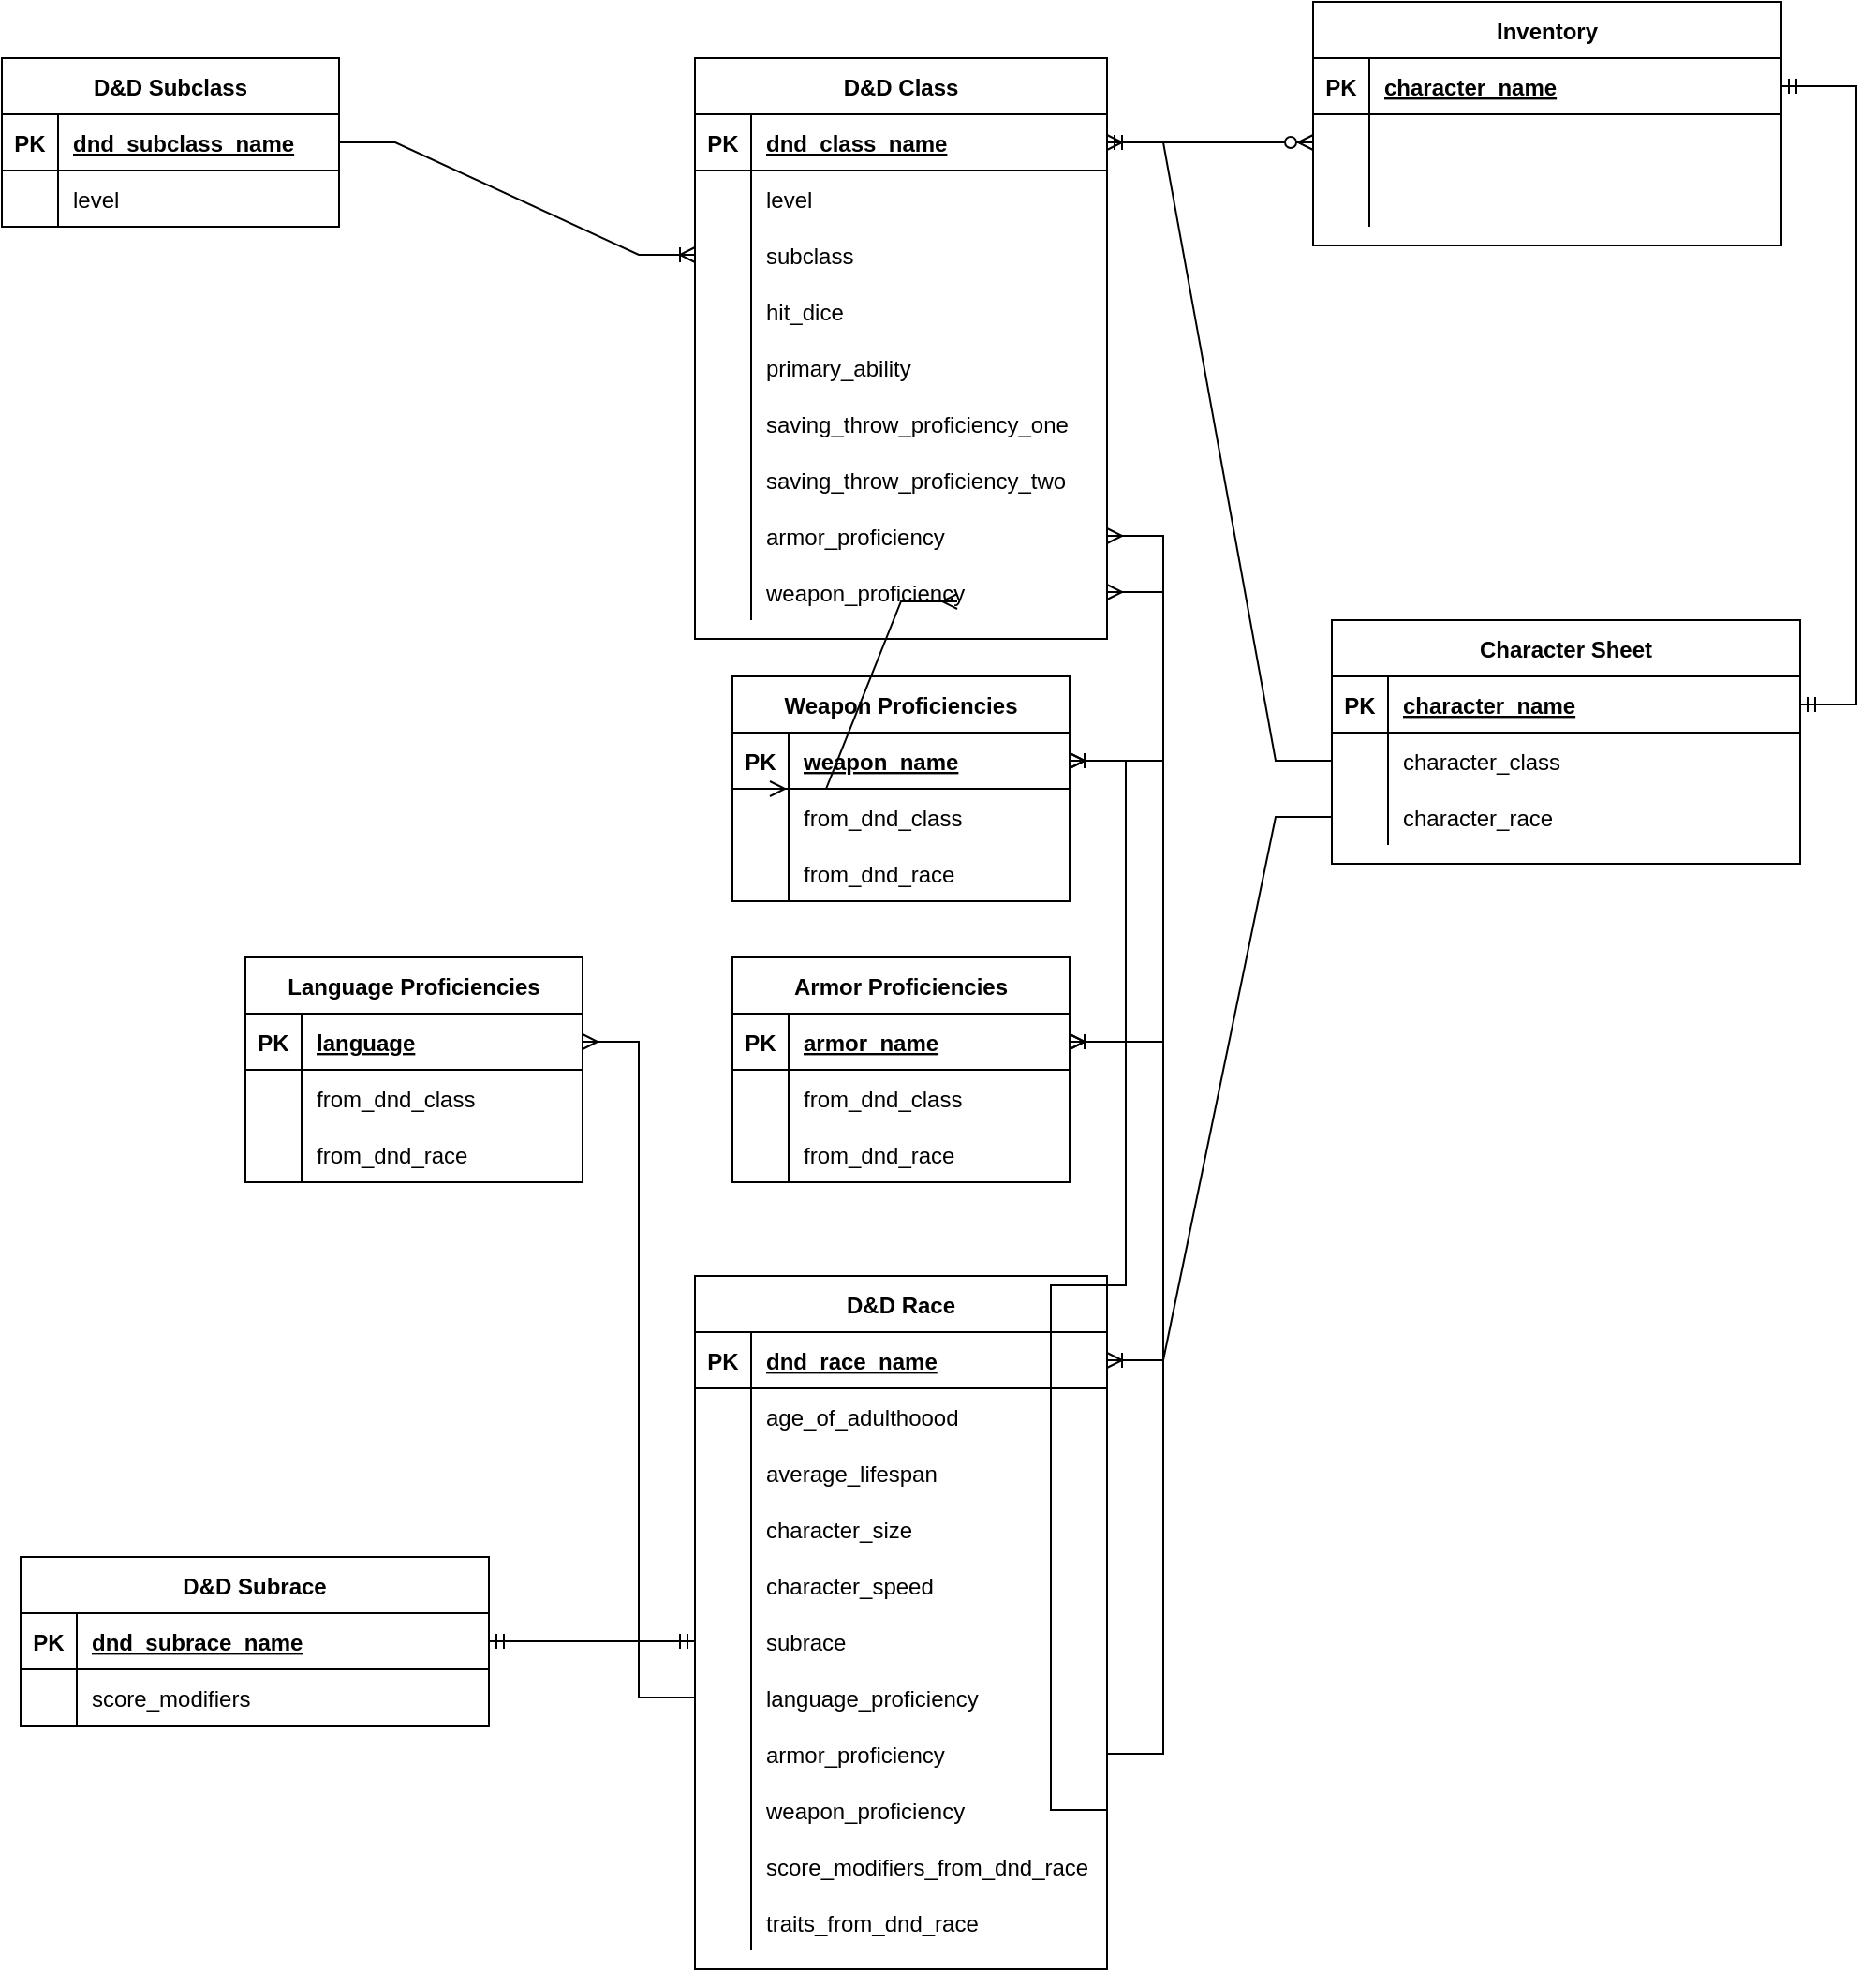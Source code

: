 <mxfile version="20.5.3" type="github">
  <diagram id="R2lEEEUBdFMjLlhIrx00" name="Page-1">
    <mxGraphModel dx="2635" dy="770" grid="1" gridSize="10" guides="1" tooltips="1" connect="1" arrows="1" fold="1" page="1" pageScale="1" pageWidth="1700" pageHeight="1100" math="0" shadow="0" extFonts="Permanent Marker^https://fonts.googleapis.com/css?family=Permanent+Marker">
      <root>
        <mxCell id="0" />
        <mxCell id="1" parent="0" />
        <mxCell id="C-vyLk0tnHw3VtMMgP7b-1" value="" style="edgeStyle=entityRelationEdgeStyle;endArrow=ERzeroToMany;startArrow=ERone;endFill=1;startFill=0;" parent="1" source="C-vyLk0tnHw3VtMMgP7b-24" target="C-vyLk0tnHw3VtMMgP7b-6" edge="1">
          <mxGeometry width="100" height="100" relative="1" as="geometry">
            <mxPoint x="340" y="720" as="sourcePoint" />
            <mxPoint x="440" y="620" as="targetPoint" />
          </mxGeometry>
        </mxCell>
        <mxCell id="C-vyLk0tnHw3VtMMgP7b-2" value="Inventory" style="shape=table;startSize=30;container=1;collapsible=1;childLayout=tableLayout;fixedRows=1;rowLines=0;fontStyle=1;align=center;resizeLast=1;" parent="1" vertex="1">
          <mxGeometry x="660" y="10" width="250" height="130" as="geometry" />
        </mxCell>
        <mxCell id="C-vyLk0tnHw3VtMMgP7b-3" value="" style="shape=partialRectangle;collapsible=0;dropTarget=0;pointerEvents=0;fillColor=none;points=[[0,0.5],[1,0.5]];portConstraint=eastwest;top=0;left=0;right=0;bottom=1;" parent="C-vyLk0tnHw3VtMMgP7b-2" vertex="1">
          <mxGeometry y="30" width="250" height="30" as="geometry" />
        </mxCell>
        <mxCell id="C-vyLk0tnHw3VtMMgP7b-4" value="PK" style="shape=partialRectangle;overflow=hidden;connectable=0;fillColor=none;top=0;left=0;bottom=0;right=0;fontStyle=1;" parent="C-vyLk0tnHw3VtMMgP7b-3" vertex="1">
          <mxGeometry width="30" height="30" as="geometry">
            <mxRectangle width="30" height="30" as="alternateBounds" />
          </mxGeometry>
        </mxCell>
        <mxCell id="C-vyLk0tnHw3VtMMgP7b-5" value="character_name" style="shape=partialRectangle;overflow=hidden;connectable=0;fillColor=none;top=0;left=0;bottom=0;right=0;align=left;spacingLeft=6;fontStyle=5;" parent="C-vyLk0tnHw3VtMMgP7b-3" vertex="1">
          <mxGeometry x="30" width="220" height="30" as="geometry">
            <mxRectangle width="220" height="30" as="alternateBounds" />
          </mxGeometry>
        </mxCell>
        <mxCell id="C-vyLk0tnHw3VtMMgP7b-6" value="" style="shape=partialRectangle;collapsible=0;dropTarget=0;pointerEvents=0;fillColor=none;points=[[0,0.5],[1,0.5]];portConstraint=eastwest;top=0;left=0;right=0;bottom=0;" parent="C-vyLk0tnHw3VtMMgP7b-2" vertex="1">
          <mxGeometry y="60" width="250" height="30" as="geometry" />
        </mxCell>
        <mxCell id="C-vyLk0tnHw3VtMMgP7b-7" value="" style="shape=partialRectangle;overflow=hidden;connectable=0;fillColor=none;top=0;left=0;bottom=0;right=0;" parent="C-vyLk0tnHw3VtMMgP7b-6" vertex="1">
          <mxGeometry width="30" height="30" as="geometry">
            <mxRectangle width="30" height="30" as="alternateBounds" />
          </mxGeometry>
        </mxCell>
        <mxCell id="C-vyLk0tnHw3VtMMgP7b-8" value="" style="shape=partialRectangle;overflow=hidden;connectable=0;fillColor=none;top=0;left=0;bottom=0;right=0;align=left;spacingLeft=6;" parent="C-vyLk0tnHw3VtMMgP7b-6" vertex="1">
          <mxGeometry x="30" width="220" height="30" as="geometry">
            <mxRectangle width="220" height="30" as="alternateBounds" />
          </mxGeometry>
        </mxCell>
        <mxCell id="C-vyLk0tnHw3VtMMgP7b-9" value="" style="shape=partialRectangle;collapsible=0;dropTarget=0;pointerEvents=0;fillColor=none;points=[[0,0.5],[1,0.5]];portConstraint=eastwest;top=0;left=0;right=0;bottom=0;" parent="C-vyLk0tnHw3VtMMgP7b-2" vertex="1">
          <mxGeometry y="90" width="250" height="30" as="geometry" />
        </mxCell>
        <mxCell id="C-vyLk0tnHw3VtMMgP7b-10" value="" style="shape=partialRectangle;overflow=hidden;connectable=0;fillColor=none;top=0;left=0;bottom=0;right=0;" parent="C-vyLk0tnHw3VtMMgP7b-9" vertex="1">
          <mxGeometry width="30" height="30" as="geometry">
            <mxRectangle width="30" height="30" as="alternateBounds" />
          </mxGeometry>
        </mxCell>
        <mxCell id="C-vyLk0tnHw3VtMMgP7b-11" value="" style="shape=partialRectangle;overflow=hidden;connectable=0;fillColor=none;top=0;left=0;bottom=0;right=0;align=left;spacingLeft=6;" parent="C-vyLk0tnHw3VtMMgP7b-9" vertex="1">
          <mxGeometry x="30" width="220" height="30" as="geometry">
            <mxRectangle width="220" height="30" as="alternateBounds" />
          </mxGeometry>
        </mxCell>
        <mxCell id="C-vyLk0tnHw3VtMMgP7b-13" value="Character Sheet" style="shape=table;startSize=30;container=1;collapsible=1;childLayout=tableLayout;fixedRows=1;rowLines=0;fontStyle=1;align=center;resizeLast=1;" parent="1" vertex="1">
          <mxGeometry x="670" y="340" width="250" height="130" as="geometry" />
        </mxCell>
        <mxCell id="C-vyLk0tnHw3VtMMgP7b-14" value="" style="shape=partialRectangle;collapsible=0;dropTarget=0;pointerEvents=0;fillColor=none;points=[[0,0.5],[1,0.5]];portConstraint=eastwest;top=0;left=0;right=0;bottom=1;" parent="C-vyLk0tnHw3VtMMgP7b-13" vertex="1">
          <mxGeometry y="30" width="250" height="30" as="geometry" />
        </mxCell>
        <mxCell id="C-vyLk0tnHw3VtMMgP7b-15" value="PK" style="shape=partialRectangle;overflow=hidden;connectable=0;fillColor=none;top=0;left=0;bottom=0;right=0;fontStyle=1;" parent="C-vyLk0tnHw3VtMMgP7b-14" vertex="1">
          <mxGeometry width="30" height="30" as="geometry">
            <mxRectangle width="30" height="30" as="alternateBounds" />
          </mxGeometry>
        </mxCell>
        <mxCell id="C-vyLk0tnHw3VtMMgP7b-16" value="character_name" style="shape=partialRectangle;overflow=hidden;connectable=0;fillColor=none;top=0;left=0;bottom=0;right=0;align=left;spacingLeft=6;fontStyle=5;" parent="C-vyLk0tnHw3VtMMgP7b-14" vertex="1">
          <mxGeometry x="30" width="220" height="30" as="geometry">
            <mxRectangle width="220" height="30" as="alternateBounds" />
          </mxGeometry>
        </mxCell>
        <mxCell id="C-vyLk0tnHw3VtMMgP7b-17" value="" style="shape=partialRectangle;collapsible=0;dropTarget=0;pointerEvents=0;fillColor=none;points=[[0,0.5],[1,0.5]];portConstraint=eastwest;top=0;left=0;right=0;bottom=0;" parent="C-vyLk0tnHw3VtMMgP7b-13" vertex="1">
          <mxGeometry y="60" width="250" height="30" as="geometry" />
        </mxCell>
        <mxCell id="C-vyLk0tnHw3VtMMgP7b-18" value="" style="shape=partialRectangle;overflow=hidden;connectable=0;fillColor=none;top=0;left=0;bottom=0;right=0;" parent="C-vyLk0tnHw3VtMMgP7b-17" vertex="1">
          <mxGeometry width="30" height="30" as="geometry">
            <mxRectangle width="30" height="30" as="alternateBounds" />
          </mxGeometry>
        </mxCell>
        <mxCell id="C-vyLk0tnHw3VtMMgP7b-19" value="character_class" style="shape=partialRectangle;overflow=hidden;connectable=0;fillColor=none;top=0;left=0;bottom=0;right=0;align=left;spacingLeft=6;" parent="C-vyLk0tnHw3VtMMgP7b-17" vertex="1">
          <mxGeometry x="30" width="220" height="30" as="geometry">
            <mxRectangle width="220" height="30" as="alternateBounds" />
          </mxGeometry>
        </mxCell>
        <mxCell id="C-vyLk0tnHw3VtMMgP7b-20" value="" style="shape=partialRectangle;collapsible=0;dropTarget=0;pointerEvents=0;fillColor=none;points=[[0,0.5],[1,0.5]];portConstraint=eastwest;top=0;left=0;right=0;bottom=0;" parent="C-vyLk0tnHw3VtMMgP7b-13" vertex="1">
          <mxGeometry y="90" width="250" height="30" as="geometry" />
        </mxCell>
        <mxCell id="C-vyLk0tnHw3VtMMgP7b-21" value="" style="shape=partialRectangle;overflow=hidden;connectable=0;fillColor=none;top=0;left=0;bottom=0;right=0;" parent="C-vyLk0tnHw3VtMMgP7b-20" vertex="1">
          <mxGeometry width="30" height="30" as="geometry">
            <mxRectangle width="30" height="30" as="alternateBounds" />
          </mxGeometry>
        </mxCell>
        <mxCell id="C-vyLk0tnHw3VtMMgP7b-22" value="character_race" style="shape=partialRectangle;overflow=hidden;connectable=0;fillColor=none;top=0;left=0;bottom=0;right=0;align=left;spacingLeft=6;" parent="C-vyLk0tnHw3VtMMgP7b-20" vertex="1">
          <mxGeometry x="30" width="220" height="30" as="geometry">
            <mxRectangle width="220" height="30" as="alternateBounds" />
          </mxGeometry>
        </mxCell>
        <mxCell id="C-vyLk0tnHw3VtMMgP7b-23" value="D&amp;D Class" style="shape=table;startSize=30;container=1;collapsible=1;childLayout=tableLayout;fixedRows=1;rowLines=0;fontStyle=1;align=center;resizeLast=1;" parent="1" vertex="1">
          <mxGeometry x="330" y="40" width="220" height="310" as="geometry" />
        </mxCell>
        <mxCell id="C-vyLk0tnHw3VtMMgP7b-24" value="" style="shape=partialRectangle;collapsible=0;dropTarget=0;pointerEvents=0;fillColor=none;points=[[0,0.5],[1,0.5]];portConstraint=eastwest;top=0;left=0;right=0;bottom=1;" parent="C-vyLk0tnHw3VtMMgP7b-23" vertex="1">
          <mxGeometry y="30" width="220" height="30" as="geometry" />
        </mxCell>
        <mxCell id="C-vyLk0tnHw3VtMMgP7b-25" value="PK" style="shape=partialRectangle;overflow=hidden;connectable=0;fillColor=none;top=0;left=0;bottom=0;right=0;fontStyle=1;" parent="C-vyLk0tnHw3VtMMgP7b-24" vertex="1">
          <mxGeometry width="30" height="30" as="geometry">
            <mxRectangle width="30" height="30" as="alternateBounds" />
          </mxGeometry>
        </mxCell>
        <mxCell id="C-vyLk0tnHw3VtMMgP7b-26" value="dnd_class_name" style="shape=partialRectangle;overflow=hidden;connectable=0;fillColor=none;top=0;left=0;bottom=0;right=0;align=left;spacingLeft=6;fontStyle=5;" parent="C-vyLk0tnHw3VtMMgP7b-24" vertex="1">
          <mxGeometry x="30" width="190" height="30" as="geometry">
            <mxRectangle width="190" height="30" as="alternateBounds" />
          </mxGeometry>
        </mxCell>
        <mxCell id="C-vyLk0tnHw3VtMMgP7b-27" value="" style="shape=partialRectangle;collapsible=0;dropTarget=0;pointerEvents=0;fillColor=none;points=[[0,0.5],[1,0.5]];portConstraint=eastwest;top=0;left=0;right=0;bottom=0;" parent="C-vyLk0tnHw3VtMMgP7b-23" vertex="1">
          <mxGeometry y="60" width="220" height="30" as="geometry" />
        </mxCell>
        <mxCell id="C-vyLk0tnHw3VtMMgP7b-28" value="" style="shape=partialRectangle;overflow=hidden;connectable=0;fillColor=none;top=0;left=0;bottom=0;right=0;" parent="C-vyLk0tnHw3VtMMgP7b-27" vertex="1">
          <mxGeometry width="30" height="30" as="geometry">
            <mxRectangle width="30" height="30" as="alternateBounds" />
          </mxGeometry>
        </mxCell>
        <mxCell id="C-vyLk0tnHw3VtMMgP7b-29" value="level   " style="shape=partialRectangle;overflow=hidden;connectable=0;fillColor=none;top=0;left=0;bottom=0;right=0;align=left;spacingLeft=6;" parent="C-vyLk0tnHw3VtMMgP7b-27" vertex="1">
          <mxGeometry x="30" width="190" height="30" as="geometry">
            <mxRectangle width="190" height="30" as="alternateBounds" />
          </mxGeometry>
        </mxCell>
        <mxCell id="EFIXCXd8qCfW1A6lMdy_-7" style="shape=partialRectangle;collapsible=0;dropTarget=0;pointerEvents=0;fillColor=none;points=[[0,0.5],[1,0.5]];portConstraint=eastwest;top=0;left=0;right=0;bottom=0;" vertex="1" parent="C-vyLk0tnHw3VtMMgP7b-23">
          <mxGeometry y="90" width="220" height="30" as="geometry" />
        </mxCell>
        <mxCell id="EFIXCXd8qCfW1A6lMdy_-8" style="shape=partialRectangle;overflow=hidden;connectable=0;fillColor=none;top=0;left=0;bottom=0;right=0;" vertex="1" parent="EFIXCXd8qCfW1A6lMdy_-7">
          <mxGeometry width="30" height="30" as="geometry">
            <mxRectangle width="30" height="30" as="alternateBounds" />
          </mxGeometry>
        </mxCell>
        <mxCell id="EFIXCXd8qCfW1A6lMdy_-9" value="subclass   " style="shape=partialRectangle;overflow=hidden;connectable=0;fillColor=none;top=0;left=0;bottom=0;right=0;align=left;spacingLeft=6;" vertex="1" parent="EFIXCXd8qCfW1A6lMdy_-7">
          <mxGeometry x="30" width="190" height="30" as="geometry">
            <mxRectangle width="190" height="30" as="alternateBounds" />
          </mxGeometry>
        </mxCell>
        <mxCell id="EFIXCXd8qCfW1A6lMdy_-11" style="shape=partialRectangle;collapsible=0;dropTarget=0;pointerEvents=0;fillColor=none;points=[[0,0.5],[1,0.5]];portConstraint=eastwest;top=0;left=0;right=0;bottom=0;" vertex="1" parent="C-vyLk0tnHw3VtMMgP7b-23">
          <mxGeometry y="120" width="220" height="30" as="geometry" />
        </mxCell>
        <mxCell id="EFIXCXd8qCfW1A6lMdy_-12" style="shape=partialRectangle;overflow=hidden;connectable=0;fillColor=none;top=0;left=0;bottom=0;right=0;" vertex="1" parent="EFIXCXd8qCfW1A6lMdy_-11">
          <mxGeometry width="30" height="30" as="geometry">
            <mxRectangle width="30" height="30" as="alternateBounds" />
          </mxGeometry>
        </mxCell>
        <mxCell id="EFIXCXd8qCfW1A6lMdy_-13" value="hit_dice" style="shape=partialRectangle;overflow=hidden;connectable=0;fillColor=none;top=0;left=0;bottom=0;right=0;align=left;spacingLeft=6;" vertex="1" parent="EFIXCXd8qCfW1A6lMdy_-11">
          <mxGeometry x="30" width="190" height="30" as="geometry">
            <mxRectangle width="190" height="30" as="alternateBounds" />
          </mxGeometry>
        </mxCell>
        <mxCell id="EFIXCXd8qCfW1A6lMdy_-15" style="shape=partialRectangle;collapsible=0;dropTarget=0;pointerEvents=0;fillColor=none;points=[[0,0.5],[1,0.5]];portConstraint=eastwest;top=0;left=0;right=0;bottom=0;" vertex="1" parent="C-vyLk0tnHw3VtMMgP7b-23">
          <mxGeometry y="150" width="220" height="30" as="geometry" />
        </mxCell>
        <mxCell id="EFIXCXd8qCfW1A6lMdy_-16" style="shape=partialRectangle;overflow=hidden;connectable=0;fillColor=none;top=0;left=0;bottom=0;right=0;" vertex="1" parent="EFIXCXd8qCfW1A6lMdy_-15">
          <mxGeometry width="30" height="30" as="geometry">
            <mxRectangle width="30" height="30" as="alternateBounds" />
          </mxGeometry>
        </mxCell>
        <mxCell id="EFIXCXd8qCfW1A6lMdy_-17" value="primary_ability   " style="shape=partialRectangle;overflow=hidden;connectable=0;fillColor=none;top=0;left=0;bottom=0;right=0;align=left;spacingLeft=6;" vertex="1" parent="EFIXCXd8qCfW1A6lMdy_-15">
          <mxGeometry x="30" width="190" height="30" as="geometry">
            <mxRectangle width="190" height="30" as="alternateBounds" />
          </mxGeometry>
        </mxCell>
        <mxCell id="EFIXCXd8qCfW1A6lMdy_-19" style="shape=partialRectangle;collapsible=0;dropTarget=0;pointerEvents=0;fillColor=none;points=[[0,0.5],[1,0.5]];portConstraint=eastwest;top=0;left=0;right=0;bottom=0;" vertex="1" parent="C-vyLk0tnHw3VtMMgP7b-23">
          <mxGeometry y="180" width="220" height="30" as="geometry" />
        </mxCell>
        <mxCell id="EFIXCXd8qCfW1A6lMdy_-20" style="shape=partialRectangle;overflow=hidden;connectable=0;fillColor=none;top=0;left=0;bottom=0;right=0;" vertex="1" parent="EFIXCXd8qCfW1A6lMdy_-19">
          <mxGeometry width="30" height="30" as="geometry">
            <mxRectangle width="30" height="30" as="alternateBounds" />
          </mxGeometry>
        </mxCell>
        <mxCell id="EFIXCXd8qCfW1A6lMdy_-21" value="saving_throw_proficiency_one" style="shape=partialRectangle;overflow=hidden;connectable=0;fillColor=none;top=0;left=0;bottom=0;right=0;align=left;spacingLeft=6;" vertex="1" parent="EFIXCXd8qCfW1A6lMdy_-19">
          <mxGeometry x="30" width="190" height="30" as="geometry">
            <mxRectangle width="190" height="30" as="alternateBounds" />
          </mxGeometry>
        </mxCell>
        <mxCell id="EFIXCXd8qCfW1A6lMdy_-23" style="shape=partialRectangle;collapsible=0;dropTarget=0;pointerEvents=0;fillColor=none;points=[[0,0.5],[1,0.5]];portConstraint=eastwest;top=0;left=0;right=0;bottom=0;" vertex="1" parent="C-vyLk0tnHw3VtMMgP7b-23">
          <mxGeometry y="210" width="220" height="30" as="geometry" />
        </mxCell>
        <mxCell id="EFIXCXd8qCfW1A6lMdy_-24" style="shape=partialRectangle;overflow=hidden;connectable=0;fillColor=none;top=0;left=0;bottom=0;right=0;" vertex="1" parent="EFIXCXd8qCfW1A6lMdy_-23">
          <mxGeometry width="30" height="30" as="geometry">
            <mxRectangle width="30" height="30" as="alternateBounds" />
          </mxGeometry>
        </mxCell>
        <mxCell id="EFIXCXd8qCfW1A6lMdy_-25" value="saving_throw_proficiency_two " style="shape=partialRectangle;overflow=hidden;connectable=0;fillColor=none;top=0;left=0;bottom=0;right=0;align=left;spacingLeft=6;" vertex="1" parent="EFIXCXd8qCfW1A6lMdy_-23">
          <mxGeometry x="30" width="190" height="30" as="geometry">
            <mxRectangle width="190" height="30" as="alternateBounds" />
          </mxGeometry>
        </mxCell>
        <mxCell id="EFIXCXd8qCfW1A6lMdy_-74" style="shape=partialRectangle;collapsible=0;dropTarget=0;pointerEvents=0;fillColor=none;points=[[0,0.5],[1,0.5]];portConstraint=eastwest;top=0;left=0;right=0;bottom=0;" vertex="1" parent="C-vyLk0tnHw3VtMMgP7b-23">
          <mxGeometry y="240" width="220" height="30" as="geometry" />
        </mxCell>
        <mxCell id="EFIXCXd8qCfW1A6lMdy_-75" style="shape=partialRectangle;overflow=hidden;connectable=0;fillColor=none;top=0;left=0;bottom=0;right=0;" vertex="1" parent="EFIXCXd8qCfW1A6lMdy_-74">
          <mxGeometry width="30" height="30" as="geometry">
            <mxRectangle width="30" height="30" as="alternateBounds" />
          </mxGeometry>
        </mxCell>
        <mxCell id="EFIXCXd8qCfW1A6lMdy_-76" value="armor_proficiency" style="shape=partialRectangle;overflow=hidden;connectable=0;fillColor=none;top=0;left=0;bottom=0;right=0;align=left;spacingLeft=6;" vertex="1" parent="EFIXCXd8qCfW1A6lMdy_-74">
          <mxGeometry x="30" width="190" height="30" as="geometry">
            <mxRectangle width="190" height="30" as="alternateBounds" />
          </mxGeometry>
        </mxCell>
        <mxCell id="EFIXCXd8qCfW1A6lMdy_-78" style="shape=partialRectangle;collapsible=0;dropTarget=0;pointerEvents=0;fillColor=none;points=[[0,0.5],[1,0.5]];portConstraint=eastwest;top=0;left=0;right=0;bottom=0;" vertex="1" parent="C-vyLk0tnHw3VtMMgP7b-23">
          <mxGeometry y="270" width="220" height="30" as="geometry" />
        </mxCell>
        <mxCell id="EFIXCXd8qCfW1A6lMdy_-79" style="shape=partialRectangle;overflow=hidden;connectable=0;fillColor=none;top=0;left=0;bottom=0;right=0;" vertex="1" parent="EFIXCXd8qCfW1A6lMdy_-78">
          <mxGeometry width="30" height="30" as="geometry">
            <mxRectangle width="30" height="30" as="alternateBounds" />
          </mxGeometry>
        </mxCell>
        <mxCell id="EFIXCXd8qCfW1A6lMdy_-80" value="weapon_proficiency" style="shape=partialRectangle;overflow=hidden;connectable=0;fillColor=none;top=0;left=0;bottom=0;right=0;align=left;spacingLeft=6;" vertex="1" parent="EFIXCXd8qCfW1A6lMdy_-78">
          <mxGeometry x="30" width="190" height="30" as="geometry">
            <mxRectangle width="190" height="30" as="alternateBounds" />
          </mxGeometry>
        </mxCell>
        <mxCell id="EFIXCXd8qCfW1A6lMdy_-37" value="D&amp;D Subclass" style="shape=table;startSize=30;container=1;collapsible=1;childLayout=tableLayout;fixedRows=1;rowLines=0;fontStyle=1;align=center;resizeLast=1;" vertex="1" parent="1">
          <mxGeometry x="-40" y="40" width="180" height="90" as="geometry" />
        </mxCell>
        <mxCell id="EFIXCXd8qCfW1A6lMdy_-38" value="" style="shape=tableRow;horizontal=0;startSize=0;swimlaneHead=0;swimlaneBody=0;fillColor=none;collapsible=0;dropTarget=0;points=[[0,0.5],[1,0.5]];portConstraint=eastwest;top=0;left=0;right=0;bottom=1;" vertex="1" parent="EFIXCXd8qCfW1A6lMdy_-37">
          <mxGeometry y="30" width="180" height="30" as="geometry" />
        </mxCell>
        <mxCell id="EFIXCXd8qCfW1A6lMdy_-39" value="PK" style="shape=partialRectangle;connectable=0;fillColor=none;top=0;left=0;bottom=0;right=0;fontStyle=1;overflow=hidden;" vertex="1" parent="EFIXCXd8qCfW1A6lMdy_-38">
          <mxGeometry width="30" height="30" as="geometry">
            <mxRectangle width="30" height="30" as="alternateBounds" />
          </mxGeometry>
        </mxCell>
        <mxCell id="EFIXCXd8qCfW1A6lMdy_-40" value="dnd_subclass_name" style="shape=partialRectangle;connectable=0;fillColor=none;top=0;left=0;bottom=0;right=0;align=left;spacingLeft=6;fontStyle=5;overflow=hidden;" vertex="1" parent="EFIXCXd8qCfW1A6lMdy_-38">
          <mxGeometry x="30" width="150" height="30" as="geometry">
            <mxRectangle width="150" height="30" as="alternateBounds" />
          </mxGeometry>
        </mxCell>
        <mxCell id="EFIXCXd8qCfW1A6lMdy_-41" value="" style="shape=tableRow;horizontal=0;startSize=0;swimlaneHead=0;swimlaneBody=0;fillColor=none;collapsible=0;dropTarget=0;points=[[0,0.5],[1,0.5]];portConstraint=eastwest;top=0;left=0;right=0;bottom=0;" vertex="1" parent="EFIXCXd8qCfW1A6lMdy_-37">
          <mxGeometry y="60" width="180" height="30" as="geometry" />
        </mxCell>
        <mxCell id="EFIXCXd8qCfW1A6lMdy_-42" value="" style="shape=partialRectangle;connectable=0;fillColor=none;top=0;left=0;bottom=0;right=0;editable=1;overflow=hidden;" vertex="1" parent="EFIXCXd8qCfW1A6lMdy_-41">
          <mxGeometry width="30" height="30" as="geometry">
            <mxRectangle width="30" height="30" as="alternateBounds" />
          </mxGeometry>
        </mxCell>
        <mxCell id="EFIXCXd8qCfW1A6lMdy_-43" value="level" style="shape=partialRectangle;connectable=0;fillColor=none;top=0;left=0;bottom=0;right=0;align=left;spacingLeft=6;overflow=hidden;" vertex="1" parent="EFIXCXd8qCfW1A6lMdy_-41">
          <mxGeometry x="30" width="150" height="30" as="geometry">
            <mxRectangle width="150" height="30" as="alternateBounds" />
          </mxGeometry>
        </mxCell>
        <mxCell id="EFIXCXd8qCfW1A6lMdy_-51" value="" style="edgeStyle=entityRelationEdgeStyle;fontSize=12;html=1;endArrow=ERoneToMany;rounded=0;exitX=1;exitY=0.5;exitDx=0;exitDy=0;entryX=0;entryY=0.5;entryDx=0;entryDy=0;" edge="1" parent="1" source="EFIXCXd8qCfW1A6lMdy_-38" target="EFIXCXd8qCfW1A6lMdy_-7">
          <mxGeometry width="100" height="100" relative="1" as="geometry">
            <mxPoint x="110" y="660" as="sourcePoint" />
            <mxPoint x="210" y="560" as="targetPoint" />
          </mxGeometry>
        </mxCell>
        <mxCell id="EFIXCXd8qCfW1A6lMdy_-61" value="Armor Proficiencies" style="shape=table;startSize=30;container=1;collapsible=1;childLayout=tableLayout;fixedRows=1;rowLines=0;fontStyle=1;align=center;resizeLast=1;" vertex="1" parent="1">
          <mxGeometry x="350" y="520" width="180" height="120" as="geometry" />
        </mxCell>
        <mxCell id="EFIXCXd8qCfW1A6lMdy_-62" value="" style="shape=tableRow;horizontal=0;startSize=0;swimlaneHead=0;swimlaneBody=0;fillColor=none;collapsible=0;dropTarget=0;points=[[0,0.5],[1,0.5]];portConstraint=eastwest;top=0;left=0;right=0;bottom=1;" vertex="1" parent="EFIXCXd8qCfW1A6lMdy_-61">
          <mxGeometry y="30" width="180" height="30" as="geometry" />
        </mxCell>
        <mxCell id="EFIXCXd8qCfW1A6lMdy_-63" value="PK" style="shape=partialRectangle;connectable=0;fillColor=none;top=0;left=0;bottom=0;right=0;fontStyle=1;overflow=hidden;" vertex="1" parent="EFIXCXd8qCfW1A6lMdy_-62">
          <mxGeometry width="30" height="30" as="geometry">
            <mxRectangle width="30" height="30" as="alternateBounds" />
          </mxGeometry>
        </mxCell>
        <mxCell id="EFIXCXd8qCfW1A6lMdy_-64" value="armor_name" style="shape=partialRectangle;connectable=0;fillColor=none;top=0;left=0;bottom=0;right=0;align=left;spacingLeft=6;fontStyle=5;overflow=hidden;" vertex="1" parent="EFIXCXd8qCfW1A6lMdy_-62">
          <mxGeometry x="30" width="150" height="30" as="geometry">
            <mxRectangle width="150" height="30" as="alternateBounds" />
          </mxGeometry>
        </mxCell>
        <mxCell id="EFIXCXd8qCfW1A6lMdy_-65" value="" style="shape=tableRow;horizontal=0;startSize=0;swimlaneHead=0;swimlaneBody=0;fillColor=none;collapsible=0;dropTarget=0;points=[[0,0.5],[1,0.5]];portConstraint=eastwest;top=0;left=0;right=0;bottom=0;" vertex="1" parent="EFIXCXd8qCfW1A6lMdy_-61">
          <mxGeometry y="60" width="180" height="30" as="geometry" />
        </mxCell>
        <mxCell id="EFIXCXd8qCfW1A6lMdy_-66" value="" style="shape=partialRectangle;connectable=0;fillColor=none;top=0;left=0;bottom=0;right=0;editable=1;overflow=hidden;" vertex="1" parent="EFIXCXd8qCfW1A6lMdy_-65">
          <mxGeometry width="30" height="30" as="geometry">
            <mxRectangle width="30" height="30" as="alternateBounds" />
          </mxGeometry>
        </mxCell>
        <mxCell id="EFIXCXd8qCfW1A6lMdy_-67" value="from_dnd_class" style="shape=partialRectangle;connectable=0;fillColor=none;top=0;left=0;bottom=0;right=0;align=left;spacingLeft=6;overflow=hidden;" vertex="1" parent="EFIXCXd8qCfW1A6lMdy_-65">
          <mxGeometry x="30" width="150" height="30" as="geometry">
            <mxRectangle width="150" height="30" as="alternateBounds" />
          </mxGeometry>
        </mxCell>
        <mxCell id="EFIXCXd8qCfW1A6lMdy_-68" value="" style="shape=tableRow;horizontal=0;startSize=0;swimlaneHead=0;swimlaneBody=0;fillColor=none;collapsible=0;dropTarget=0;points=[[0,0.5],[1,0.5]];portConstraint=eastwest;top=0;left=0;right=0;bottom=0;" vertex="1" parent="EFIXCXd8qCfW1A6lMdy_-61">
          <mxGeometry y="90" width="180" height="30" as="geometry" />
        </mxCell>
        <mxCell id="EFIXCXd8qCfW1A6lMdy_-69" value="" style="shape=partialRectangle;connectable=0;fillColor=none;top=0;left=0;bottom=0;right=0;editable=1;overflow=hidden;" vertex="1" parent="EFIXCXd8qCfW1A6lMdy_-68">
          <mxGeometry width="30" height="30" as="geometry">
            <mxRectangle width="30" height="30" as="alternateBounds" />
          </mxGeometry>
        </mxCell>
        <mxCell id="EFIXCXd8qCfW1A6lMdy_-70" value="from_dnd_race" style="shape=partialRectangle;connectable=0;fillColor=none;top=0;left=0;bottom=0;right=0;align=left;spacingLeft=6;overflow=hidden;" vertex="1" parent="EFIXCXd8qCfW1A6lMdy_-68">
          <mxGeometry x="30" width="150" height="30" as="geometry">
            <mxRectangle width="150" height="30" as="alternateBounds" />
          </mxGeometry>
        </mxCell>
        <mxCell id="EFIXCXd8qCfW1A6lMdy_-82" value="" style="edgeStyle=entityRelationEdgeStyle;fontSize=12;html=1;endArrow=ERmany;startArrow=ERmany;rounded=0;exitX=1;exitY=0.5;exitDx=0;exitDy=0;" edge="1" parent="1" source="EFIXCXd8qCfW1A6lMdy_-62" target="EFIXCXd8qCfW1A6lMdy_-74">
          <mxGeometry width="100" height="100" relative="1" as="geometry">
            <mxPoint x="80" y="400" as="sourcePoint" />
            <mxPoint x="180" y="300" as="targetPoint" />
          </mxGeometry>
        </mxCell>
        <mxCell id="EFIXCXd8qCfW1A6lMdy_-83" value="Weapon Proficiencies" style="shape=table;startSize=30;container=1;collapsible=1;childLayout=tableLayout;fixedRows=1;rowLines=0;fontStyle=1;align=center;resizeLast=1;" vertex="1" parent="1">
          <mxGeometry x="350" y="370" width="180" height="120" as="geometry" />
        </mxCell>
        <mxCell id="EFIXCXd8qCfW1A6lMdy_-84" value="" style="shape=tableRow;horizontal=0;startSize=0;swimlaneHead=0;swimlaneBody=0;fillColor=none;collapsible=0;dropTarget=0;points=[[0,0.5],[1,0.5]];portConstraint=eastwest;top=0;left=0;right=0;bottom=1;" vertex="1" parent="EFIXCXd8qCfW1A6lMdy_-83">
          <mxGeometry y="30" width="180" height="30" as="geometry" />
        </mxCell>
        <mxCell id="EFIXCXd8qCfW1A6lMdy_-85" value="PK" style="shape=partialRectangle;connectable=0;fillColor=none;top=0;left=0;bottom=0;right=0;fontStyle=1;overflow=hidden;" vertex="1" parent="EFIXCXd8qCfW1A6lMdy_-84">
          <mxGeometry width="30" height="30" as="geometry">
            <mxRectangle width="30" height="30" as="alternateBounds" />
          </mxGeometry>
        </mxCell>
        <mxCell id="EFIXCXd8qCfW1A6lMdy_-86" value="weapon_name" style="shape=partialRectangle;connectable=0;fillColor=none;top=0;left=0;bottom=0;right=0;align=left;spacingLeft=6;fontStyle=5;overflow=hidden;" vertex="1" parent="EFIXCXd8qCfW1A6lMdy_-84">
          <mxGeometry x="30" width="150" height="30" as="geometry">
            <mxRectangle width="150" height="30" as="alternateBounds" />
          </mxGeometry>
        </mxCell>
        <mxCell id="EFIXCXd8qCfW1A6lMdy_-87" value="" style="shape=tableRow;horizontal=0;startSize=0;swimlaneHead=0;swimlaneBody=0;fillColor=none;collapsible=0;dropTarget=0;points=[[0,0.5],[1,0.5]];portConstraint=eastwest;top=0;left=0;right=0;bottom=0;" vertex="1" parent="EFIXCXd8qCfW1A6lMdy_-83">
          <mxGeometry y="60" width="180" height="30" as="geometry" />
        </mxCell>
        <mxCell id="EFIXCXd8qCfW1A6lMdy_-88" value="" style="shape=partialRectangle;connectable=0;fillColor=none;top=0;left=0;bottom=0;right=0;editable=1;overflow=hidden;" vertex="1" parent="EFIXCXd8qCfW1A6lMdy_-87">
          <mxGeometry width="30" height="30" as="geometry">
            <mxRectangle width="30" height="30" as="alternateBounds" />
          </mxGeometry>
        </mxCell>
        <mxCell id="EFIXCXd8qCfW1A6lMdy_-89" value="from_dnd_class" style="shape=partialRectangle;connectable=0;fillColor=none;top=0;left=0;bottom=0;right=0;align=left;spacingLeft=6;overflow=hidden;" vertex="1" parent="EFIXCXd8qCfW1A6lMdy_-87">
          <mxGeometry x="30" width="150" height="30" as="geometry">
            <mxRectangle width="150" height="30" as="alternateBounds" />
          </mxGeometry>
        </mxCell>
        <mxCell id="EFIXCXd8qCfW1A6lMdy_-90" value="" style="shape=tableRow;horizontal=0;startSize=0;swimlaneHead=0;swimlaneBody=0;fillColor=none;collapsible=0;dropTarget=0;points=[[0,0.5],[1,0.5]];portConstraint=eastwest;top=0;left=0;right=0;bottom=0;" vertex="1" parent="EFIXCXd8qCfW1A6lMdy_-83">
          <mxGeometry y="90" width="180" height="30" as="geometry" />
        </mxCell>
        <mxCell id="EFIXCXd8qCfW1A6lMdy_-91" value="" style="shape=partialRectangle;connectable=0;fillColor=none;top=0;left=0;bottom=0;right=0;editable=1;overflow=hidden;" vertex="1" parent="EFIXCXd8qCfW1A6lMdy_-90">
          <mxGeometry width="30" height="30" as="geometry">
            <mxRectangle width="30" height="30" as="alternateBounds" />
          </mxGeometry>
        </mxCell>
        <mxCell id="EFIXCXd8qCfW1A6lMdy_-92" value="from_dnd_race" style="shape=partialRectangle;connectable=0;fillColor=none;top=0;left=0;bottom=0;right=0;align=left;spacingLeft=6;overflow=hidden;" vertex="1" parent="EFIXCXd8qCfW1A6lMdy_-90">
          <mxGeometry x="30" width="150" height="30" as="geometry">
            <mxRectangle width="150" height="30" as="alternateBounds" />
          </mxGeometry>
        </mxCell>
        <mxCell id="EFIXCXd8qCfW1A6lMdy_-93" value="" style="edgeStyle=entityRelationEdgeStyle;fontSize=12;html=1;endArrow=ERmany;startArrow=ERmany;rounded=0;" edge="1" parent="1" source="EFIXCXd8qCfW1A6lMdy_-84" target="EFIXCXd8qCfW1A6lMdy_-78">
          <mxGeometry width="100" height="100" relative="1" as="geometry">
            <mxPoint x="190" y="500" as="sourcePoint" />
            <mxPoint x="290" y="400" as="targetPoint" />
          </mxGeometry>
        </mxCell>
        <mxCell id="EFIXCXd8qCfW1A6lMdy_-94" value="D&amp;D Race" style="shape=table;startSize=30;container=1;collapsible=1;childLayout=tableLayout;fixedRows=1;rowLines=0;fontStyle=1;align=center;resizeLast=1;" vertex="1" parent="1">
          <mxGeometry x="330" y="690" width="220" height="370" as="geometry" />
        </mxCell>
        <mxCell id="EFIXCXd8qCfW1A6lMdy_-95" value="" style="shape=partialRectangle;collapsible=0;dropTarget=0;pointerEvents=0;fillColor=none;points=[[0,0.5],[1,0.5]];portConstraint=eastwest;top=0;left=0;right=0;bottom=1;" vertex="1" parent="EFIXCXd8qCfW1A6lMdy_-94">
          <mxGeometry y="30" width="220" height="30" as="geometry" />
        </mxCell>
        <mxCell id="EFIXCXd8qCfW1A6lMdy_-96" value="PK" style="shape=partialRectangle;overflow=hidden;connectable=0;fillColor=none;top=0;left=0;bottom=0;right=0;fontStyle=1;" vertex="1" parent="EFIXCXd8qCfW1A6lMdy_-95">
          <mxGeometry width="30" height="30" as="geometry">
            <mxRectangle width="30" height="30" as="alternateBounds" />
          </mxGeometry>
        </mxCell>
        <mxCell id="EFIXCXd8qCfW1A6lMdy_-97" value="dnd_race_name" style="shape=partialRectangle;overflow=hidden;connectable=0;fillColor=none;top=0;left=0;bottom=0;right=0;align=left;spacingLeft=6;fontStyle=5;" vertex="1" parent="EFIXCXd8qCfW1A6lMdy_-95">
          <mxGeometry x="30" width="190" height="30" as="geometry">
            <mxRectangle width="190" height="30" as="alternateBounds" />
          </mxGeometry>
        </mxCell>
        <mxCell id="EFIXCXd8qCfW1A6lMdy_-99" value="" style="shape=partialRectangle;collapsible=0;dropTarget=0;pointerEvents=0;fillColor=none;points=[[0,0.5],[1,0.5]];portConstraint=eastwest;top=0;left=0;right=0;bottom=0;" vertex="1" parent="EFIXCXd8qCfW1A6lMdy_-94">
          <mxGeometry y="60" width="220" height="30" as="geometry" />
        </mxCell>
        <mxCell id="EFIXCXd8qCfW1A6lMdy_-100" value="" style="shape=partialRectangle;overflow=hidden;connectable=0;fillColor=none;top=0;left=0;bottom=0;right=0;" vertex="1" parent="EFIXCXd8qCfW1A6lMdy_-99">
          <mxGeometry width="30" height="30" as="geometry">
            <mxRectangle width="30" height="30" as="alternateBounds" />
          </mxGeometry>
        </mxCell>
        <mxCell id="EFIXCXd8qCfW1A6lMdy_-101" value="age_of_adulthoood" style="shape=partialRectangle;overflow=hidden;connectable=0;fillColor=none;top=0;left=0;bottom=0;right=0;align=left;spacingLeft=6;" vertex="1" parent="EFIXCXd8qCfW1A6lMdy_-99">
          <mxGeometry x="30" width="190" height="30" as="geometry">
            <mxRectangle width="190" height="30" as="alternateBounds" />
          </mxGeometry>
        </mxCell>
        <mxCell id="EFIXCXd8qCfW1A6lMdy_-103" style="shape=partialRectangle;collapsible=0;dropTarget=0;pointerEvents=0;fillColor=none;points=[[0,0.5],[1,0.5]];portConstraint=eastwest;top=0;left=0;right=0;bottom=0;" vertex="1" parent="EFIXCXd8qCfW1A6lMdy_-94">
          <mxGeometry y="90" width="220" height="30" as="geometry" />
        </mxCell>
        <mxCell id="EFIXCXd8qCfW1A6lMdy_-104" style="shape=partialRectangle;overflow=hidden;connectable=0;fillColor=none;top=0;left=0;bottom=0;right=0;" vertex="1" parent="EFIXCXd8qCfW1A6lMdy_-103">
          <mxGeometry width="30" height="30" as="geometry">
            <mxRectangle width="30" height="30" as="alternateBounds" />
          </mxGeometry>
        </mxCell>
        <mxCell id="EFIXCXd8qCfW1A6lMdy_-105" value="average_lifespan" style="shape=partialRectangle;overflow=hidden;connectable=0;fillColor=none;top=0;left=0;bottom=0;right=0;align=left;spacingLeft=6;" vertex="1" parent="EFIXCXd8qCfW1A6lMdy_-103">
          <mxGeometry x="30" width="190" height="30" as="geometry">
            <mxRectangle width="190" height="30" as="alternateBounds" />
          </mxGeometry>
        </mxCell>
        <mxCell id="EFIXCXd8qCfW1A6lMdy_-107" style="shape=partialRectangle;collapsible=0;dropTarget=0;pointerEvents=0;fillColor=none;points=[[0,0.5],[1,0.5]];portConstraint=eastwest;top=0;left=0;right=0;bottom=0;" vertex="1" parent="EFIXCXd8qCfW1A6lMdy_-94">
          <mxGeometry y="120" width="220" height="30" as="geometry" />
        </mxCell>
        <mxCell id="EFIXCXd8qCfW1A6lMdy_-108" style="shape=partialRectangle;overflow=hidden;connectable=0;fillColor=none;top=0;left=0;bottom=0;right=0;" vertex="1" parent="EFIXCXd8qCfW1A6lMdy_-107">
          <mxGeometry width="30" height="30" as="geometry">
            <mxRectangle width="30" height="30" as="alternateBounds" />
          </mxGeometry>
        </mxCell>
        <mxCell id="EFIXCXd8qCfW1A6lMdy_-109" value="character_size" style="shape=partialRectangle;overflow=hidden;connectable=0;fillColor=none;top=0;left=0;bottom=0;right=0;align=left;spacingLeft=6;" vertex="1" parent="EFIXCXd8qCfW1A6lMdy_-107">
          <mxGeometry x="30" width="190" height="30" as="geometry">
            <mxRectangle width="190" height="30" as="alternateBounds" />
          </mxGeometry>
        </mxCell>
        <mxCell id="EFIXCXd8qCfW1A6lMdy_-111" style="shape=partialRectangle;collapsible=0;dropTarget=0;pointerEvents=0;fillColor=none;points=[[0,0.5],[1,0.5]];portConstraint=eastwest;top=0;left=0;right=0;bottom=0;" vertex="1" parent="EFIXCXd8qCfW1A6lMdy_-94">
          <mxGeometry y="150" width="220" height="30" as="geometry" />
        </mxCell>
        <mxCell id="EFIXCXd8qCfW1A6lMdy_-112" style="shape=partialRectangle;overflow=hidden;connectable=0;fillColor=none;top=0;left=0;bottom=0;right=0;" vertex="1" parent="EFIXCXd8qCfW1A6lMdy_-111">
          <mxGeometry width="30" height="30" as="geometry">
            <mxRectangle width="30" height="30" as="alternateBounds" />
          </mxGeometry>
        </mxCell>
        <mxCell id="EFIXCXd8qCfW1A6lMdy_-113" value="character_speed" style="shape=partialRectangle;overflow=hidden;connectable=0;fillColor=none;top=0;left=0;bottom=0;right=0;align=left;spacingLeft=6;" vertex="1" parent="EFIXCXd8qCfW1A6lMdy_-111">
          <mxGeometry x="30" width="190" height="30" as="geometry">
            <mxRectangle width="190" height="30" as="alternateBounds" />
          </mxGeometry>
        </mxCell>
        <mxCell id="EFIXCXd8qCfW1A6lMdy_-119" style="shape=partialRectangle;collapsible=0;dropTarget=0;pointerEvents=0;fillColor=none;points=[[0,0.5],[1,0.5]];portConstraint=eastwest;top=0;left=0;right=0;bottom=0;" vertex="1" parent="EFIXCXd8qCfW1A6lMdy_-94">
          <mxGeometry y="180" width="220" height="30" as="geometry" />
        </mxCell>
        <mxCell id="EFIXCXd8qCfW1A6lMdy_-120" style="shape=partialRectangle;overflow=hidden;connectable=0;fillColor=none;top=0;left=0;bottom=0;right=0;" vertex="1" parent="EFIXCXd8qCfW1A6lMdy_-119">
          <mxGeometry width="30" height="30" as="geometry">
            <mxRectangle width="30" height="30" as="alternateBounds" />
          </mxGeometry>
        </mxCell>
        <mxCell id="EFIXCXd8qCfW1A6lMdy_-121" value="subrace" style="shape=partialRectangle;overflow=hidden;connectable=0;fillColor=none;top=0;left=0;bottom=0;right=0;align=left;spacingLeft=6;" vertex="1" parent="EFIXCXd8qCfW1A6lMdy_-119">
          <mxGeometry x="30" width="190" height="30" as="geometry">
            <mxRectangle width="190" height="30" as="alternateBounds" />
          </mxGeometry>
        </mxCell>
        <mxCell id="EFIXCXd8qCfW1A6lMdy_-115" style="shape=partialRectangle;collapsible=0;dropTarget=0;pointerEvents=0;fillColor=none;points=[[0,0.5],[1,0.5]];portConstraint=eastwest;top=0;left=0;right=0;bottom=0;" vertex="1" parent="EFIXCXd8qCfW1A6lMdy_-94">
          <mxGeometry y="210" width="220" height="30" as="geometry" />
        </mxCell>
        <mxCell id="EFIXCXd8qCfW1A6lMdy_-116" style="shape=partialRectangle;overflow=hidden;connectable=0;fillColor=none;top=0;left=0;bottom=0;right=0;" vertex="1" parent="EFIXCXd8qCfW1A6lMdy_-115">
          <mxGeometry width="30" height="30" as="geometry">
            <mxRectangle width="30" height="30" as="alternateBounds" />
          </mxGeometry>
        </mxCell>
        <mxCell id="EFIXCXd8qCfW1A6lMdy_-117" value="language_proficiency" style="shape=partialRectangle;overflow=hidden;connectable=0;fillColor=none;top=0;left=0;bottom=0;right=0;align=left;spacingLeft=6;" vertex="1" parent="EFIXCXd8qCfW1A6lMdy_-115">
          <mxGeometry x="30" width="190" height="30" as="geometry">
            <mxRectangle width="190" height="30" as="alternateBounds" />
          </mxGeometry>
        </mxCell>
        <mxCell id="EFIXCXd8qCfW1A6lMdy_-123" style="shape=partialRectangle;collapsible=0;dropTarget=0;pointerEvents=0;fillColor=none;points=[[0,0.5],[1,0.5]];portConstraint=eastwest;top=0;left=0;right=0;bottom=0;" vertex="1" parent="EFIXCXd8qCfW1A6lMdy_-94">
          <mxGeometry y="240" width="220" height="30" as="geometry" />
        </mxCell>
        <mxCell id="EFIXCXd8qCfW1A6lMdy_-124" style="shape=partialRectangle;overflow=hidden;connectable=0;fillColor=none;top=0;left=0;bottom=0;right=0;" vertex="1" parent="EFIXCXd8qCfW1A6lMdy_-123">
          <mxGeometry width="30" height="30" as="geometry">
            <mxRectangle width="30" height="30" as="alternateBounds" />
          </mxGeometry>
        </mxCell>
        <mxCell id="EFIXCXd8qCfW1A6lMdy_-125" value="armor_proficiency" style="shape=partialRectangle;overflow=hidden;connectable=0;fillColor=none;top=0;left=0;bottom=0;right=0;align=left;spacingLeft=6;" vertex="1" parent="EFIXCXd8qCfW1A6lMdy_-123">
          <mxGeometry x="30" width="190" height="30" as="geometry">
            <mxRectangle width="190" height="30" as="alternateBounds" />
          </mxGeometry>
        </mxCell>
        <mxCell id="EFIXCXd8qCfW1A6lMdy_-127" style="shape=partialRectangle;collapsible=0;dropTarget=0;pointerEvents=0;fillColor=none;points=[[0,0.5],[1,0.5]];portConstraint=eastwest;top=0;left=0;right=0;bottom=0;" vertex="1" parent="EFIXCXd8qCfW1A6lMdy_-94">
          <mxGeometry y="270" width="220" height="30" as="geometry" />
        </mxCell>
        <mxCell id="EFIXCXd8qCfW1A6lMdy_-128" style="shape=partialRectangle;overflow=hidden;connectable=0;fillColor=none;top=0;left=0;bottom=0;right=0;" vertex="1" parent="EFIXCXd8qCfW1A6lMdy_-127">
          <mxGeometry width="30" height="30" as="geometry">
            <mxRectangle width="30" height="30" as="alternateBounds" />
          </mxGeometry>
        </mxCell>
        <mxCell id="EFIXCXd8qCfW1A6lMdy_-129" value="weapon_proficiency" style="shape=partialRectangle;overflow=hidden;connectable=0;fillColor=none;top=0;left=0;bottom=0;right=0;align=left;spacingLeft=6;" vertex="1" parent="EFIXCXd8qCfW1A6lMdy_-127">
          <mxGeometry x="30" width="190" height="30" as="geometry">
            <mxRectangle width="190" height="30" as="alternateBounds" />
          </mxGeometry>
        </mxCell>
        <mxCell id="EFIXCXd8qCfW1A6lMdy_-131" style="shape=partialRectangle;collapsible=0;dropTarget=0;pointerEvents=0;fillColor=none;points=[[0,0.5],[1,0.5]];portConstraint=eastwest;top=0;left=0;right=0;bottom=0;" vertex="1" parent="EFIXCXd8qCfW1A6lMdy_-94">
          <mxGeometry y="300" width="220" height="30" as="geometry" />
        </mxCell>
        <mxCell id="EFIXCXd8qCfW1A6lMdy_-132" style="shape=partialRectangle;overflow=hidden;connectable=0;fillColor=none;top=0;left=0;bottom=0;right=0;" vertex="1" parent="EFIXCXd8qCfW1A6lMdy_-131">
          <mxGeometry width="30" height="30" as="geometry">
            <mxRectangle width="30" height="30" as="alternateBounds" />
          </mxGeometry>
        </mxCell>
        <mxCell id="EFIXCXd8qCfW1A6lMdy_-133" value="score_modifiers_from_dnd_race" style="shape=partialRectangle;overflow=hidden;connectable=0;fillColor=none;top=0;left=0;bottom=0;right=0;align=left;spacingLeft=6;" vertex="1" parent="EFIXCXd8qCfW1A6lMdy_-131">
          <mxGeometry x="30" width="190" height="30" as="geometry">
            <mxRectangle width="190" height="30" as="alternateBounds" />
          </mxGeometry>
        </mxCell>
        <mxCell id="EFIXCXd8qCfW1A6lMdy_-134" style="shape=partialRectangle;collapsible=0;dropTarget=0;pointerEvents=0;fillColor=none;points=[[0,0.5],[1,0.5]];portConstraint=eastwest;top=0;left=0;right=0;bottom=0;" vertex="1" parent="EFIXCXd8qCfW1A6lMdy_-94">
          <mxGeometry y="330" width="220" height="30" as="geometry" />
        </mxCell>
        <mxCell id="EFIXCXd8qCfW1A6lMdy_-135" style="shape=partialRectangle;overflow=hidden;connectable=0;fillColor=none;top=0;left=0;bottom=0;right=0;" vertex="1" parent="EFIXCXd8qCfW1A6lMdy_-134">
          <mxGeometry width="30" height="30" as="geometry">
            <mxRectangle width="30" height="30" as="alternateBounds" />
          </mxGeometry>
        </mxCell>
        <mxCell id="EFIXCXd8qCfW1A6lMdy_-136" value="traits_from_dnd_race" style="shape=partialRectangle;overflow=hidden;connectable=0;fillColor=none;top=0;left=0;bottom=0;right=0;align=left;spacingLeft=6;" vertex="1" parent="EFIXCXd8qCfW1A6lMdy_-134">
          <mxGeometry x="30" width="190" height="30" as="geometry">
            <mxRectangle width="190" height="30" as="alternateBounds" />
          </mxGeometry>
        </mxCell>
        <mxCell id="EFIXCXd8qCfW1A6lMdy_-137" value="D&amp;D Subrace" style="shape=table;startSize=30;container=1;collapsible=1;childLayout=tableLayout;fixedRows=1;rowLines=0;fontStyle=1;align=center;resizeLast=1;" vertex="1" parent="1">
          <mxGeometry x="-30" y="840" width="250" height="90" as="geometry" />
        </mxCell>
        <mxCell id="EFIXCXd8qCfW1A6lMdy_-138" value="" style="shape=tableRow;horizontal=0;startSize=0;swimlaneHead=0;swimlaneBody=0;fillColor=none;collapsible=0;dropTarget=0;points=[[0,0.5],[1,0.5]];portConstraint=eastwest;top=0;left=0;right=0;bottom=1;" vertex="1" parent="EFIXCXd8qCfW1A6lMdy_-137">
          <mxGeometry y="30" width="250" height="30" as="geometry" />
        </mxCell>
        <mxCell id="EFIXCXd8qCfW1A6lMdy_-139" value="PK" style="shape=partialRectangle;connectable=0;fillColor=none;top=0;left=0;bottom=0;right=0;fontStyle=1;overflow=hidden;" vertex="1" parent="EFIXCXd8qCfW1A6lMdy_-138">
          <mxGeometry width="30" height="30" as="geometry">
            <mxRectangle width="30" height="30" as="alternateBounds" />
          </mxGeometry>
        </mxCell>
        <mxCell id="EFIXCXd8qCfW1A6lMdy_-140" value="dnd_subrace_name" style="shape=partialRectangle;connectable=0;fillColor=none;top=0;left=0;bottom=0;right=0;align=left;spacingLeft=6;fontStyle=5;overflow=hidden;" vertex="1" parent="EFIXCXd8qCfW1A6lMdy_-138">
          <mxGeometry x="30" width="220" height="30" as="geometry">
            <mxRectangle width="220" height="30" as="alternateBounds" />
          </mxGeometry>
        </mxCell>
        <mxCell id="EFIXCXd8qCfW1A6lMdy_-141" value="" style="shape=tableRow;horizontal=0;startSize=0;swimlaneHead=0;swimlaneBody=0;fillColor=none;collapsible=0;dropTarget=0;points=[[0,0.5],[1,0.5]];portConstraint=eastwest;top=0;left=0;right=0;bottom=0;" vertex="1" parent="EFIXCXd8qCfW1A6lMdy_-137">
          <mxGeometry y="60" width="250" height="30" as="geometry" />
        </mxCell>
        <mxCell id="EFIXCXd8qCfW1A6lMdy_-142" value="" style="shape=partialRectangle;connectable=0;fillColor=none;top=0;left=0;bottom=0;right=0;editable=1;overflow=hidden;" vertex="1" parent="EFIXCXd8qCfW1A6lMdy_-141">
          <mxGeometry width="30" height="30" as="geometry">
            <mxRectangle width="30" height="30" as="alternateBounds" />
          </mxGeometry>
        </mxCell>
        <mxCell id="EFIXCXd8qCfW1A6lMdy_-143" value="score_modifiers" style="shape=partialRectangle;connectable=0;fillColor=none;top=0;left=0;bottom=0;right=0;align=left;spacingLeft=6;overflow=hidden;" vertex="1" parent="EFIXCXd8qCfW1A6lMdy_-141">
          <mxGeometry x="30" width="220" height="30" as="geometry">
            <mxRectangle width="220" height="30" as="alternateBounds" />
          </mxGeometry>
        </mxCell>
        <mxCell id="EFIXCXd8qCfW1A6lMdy_-145" value="" style="edgeStyle=entityRelationEdgeStyle;fontSize=12;html=1;endArrow=ERmandOne;startArrow=ERmandOne;rounded=0;" edge="1" parent="1" source="EFIXCXd8qCfW1A6lMdy_-119" target="EFIXCXd8qCfW1A6lMdy_-138">
          <mxGeometry width="100" height="100" relative="1" as="geometry">
            <mxPoint x="180" y="780" as="sourcePoint" />
            <mxPoint x="280" y="680" as="targetPoint" />
          </mxGeometry>
        </mxCell>
        <mxCell id="EFIXCXd8qCfW1A6lMdy_-146" value="Language Proficiencies" style="shape=table;startSize=30;container=1;collapsible=1;childLayout=tableLayout;fixedRows=1;rowLines=0;fontStyle=1;align=center;resizeLast=1;" vertex="1" parent="1">
          <mxGeometry x="90" y="520" width="180" height="120" as="geometry" />
        </mxCell>
        <mxCell id="EFIXCXd8qCfW1A6lMdy_-147" value="" style="shape=tableRow;horizontal=0;startSize=0;swimlaneHead=0;swimlaneBody=0;fillColor=none;collapsible=0;dropTarget=0;points=[[0,0.5],[1,0.5]];portConstraint=eastwest;top=0;left=0;right=0;bottom=1;" vertex="1" parent="EFIXCXd8qCfW1A6lMdy_-146">
          <mxGeometry y="30" width="180" height="30" as="geometry" />
        </mxCell>
        <mxCell id="EFIXCXd8qCfW1A6lMdy_-148" value="PK" style="shape=partialRectangle;connectable=0;fillColor=none;top=0;left=0;bottom=0;right=0;fontStyle=1;overflow=hidden;" vertex="1" parent="EFIXCXd8qCfW1A6lMdy_-147">
          <mxGeometry width="30" height="30" as="geometry">
            <mxRectangle width="30" height="30" as="alternateBounds" />
          </mxGeometry>
        </mxCell>
        <mxCell id="EFIXCXd8qCfW1A6lMdy_-149" value="language" style="shape=partialRectangle;connectable=0;fillColor=none;top=0;left=0;bottom=0;right=0;align=left;spacingLeft=6;fontStyle=5;overflow=hidden;" vertex="1" parent="EFIXCXd8qCfW1A6lMdy_-147">
          <mxGeometry x="30" width="150" height="30" as="geometry">
            <mxRectangle width="150" height="30" as="alternateBounds" />
          </mxGeometry>
        </mxCell>
        <mxCell id="EFIXCXd8qCfW1A6lMdy_-150" value="" style="shape=tableRow;horizontal=0;startSize=0;swimlaneHead=0;swimlaneBody=0;fillColor=none;collapsible=0;dropTarget=0;points=[[0,0.5],[1,0.5]];portConstraint=eastwest;top=0;left=0;right=0;bottom=0;" vertex="1" parent="EFIXCXd8qCfW1A6lMdy_-146">
          <mxGeometry y="60" width="180" height="30" as="geometry" />
        </mxCell>
        <mxCell id="EFIXCXd8qCfW1A6lMdy_-151" value="" style="shape=partialRectangle;connectable=0;fillColor=none;top=0;left=0;bottom=0;right=0;editable=1;overflow=hidden;" vertex="1" parent="EFIXCXd8qCfW1A6lMdy_-150">
          <mxGeometry width="30" height="30" as="geometry">
            <mxRectangle width="30" height="30" as="alternateBounds" />
          </mxGeometry>
        </mxCell>
        <mxCell id="EFIXCXd8qCfW1A6lMdy_-152" value="from_dnd_class" style="shape=partialRectangle;connectable=0;fillColor=none;top=0;left=0;bottom=0;right=0;align=left;spacingLeft=6;overflow=hidden;" vertex="1" parent="EFIXCXd8qCfW1A6lMdy_-150">
          <mxGeometry x="30" width="150" height="30" as="geometry">
            <mxRectangle width="150" height="30" as="alternateBounds" />
          </mxGeometry>
        </mxCell>
        <mxCell id="EFIXCXd8qCfW1A6lMdy_-153" value="" style="shape=tableRow;horizontal=0;startSize=0;swimlaneHead=0;swimlaneBody=0;fillColor=none;collapsible=0;dropTarget=0;points=[[0,0.5],[1,0.5]];portConstraint=eastwest;top=0;left=0;right=0;bottom=0;" vertex="1" parent="EFIXCXd8qCfW1A6lMdy_-146">
          <mxGeometry y="90" width="180" height="30" as="geometry" />
        </mxCell>
        <mxCell id="EFIXCXd8qCfW1A6lMdy_-154" value="" style="shape=partialRectangle;connectable=0;fillColor=none;top=0;left=0;bottom=0;right=0;editable=1;overflow=hidden;" vertex="1" parent="EFIXCXd8qCfW1A6lMdy_-153">
          <mxGeometry width="30" height="30" as="geometry">
            <mxRectangle width="30" height="30" as="alternateBounds" />
          </mxGeometry>
        </mxCell>
        <mxCell id="EFIXCXd8qCfW1A6lMdy_-155" value="from_dnd_race" style="shape=partialRectangle;connectable=0;fillColor=none;top=0;left=0;bottom=0;right=0;align=left;spacingLeft=6;overflow=hidden;" vertex="1" parent="EFIXCXd8qCfW1A6lMdy_-153">
          <mxGeometry x="30" width="150" height="30" as="geometry">
            <mxRectangle width="150" height="30" as="alternateBounds" />
          </mxGeometry>
        </mxCell>
        <mxCell id="EFIXCXd8qCfW1A6lMdy_-156" value="" style="edgeStyle=entityRelationEdgeStyle;fontSize=12;html=1;endArrow=ERmany;rounded=0;" edge="1" parent="1" source="EFIXCXd8qCfW1A6lMdy_-115" target="EFIXCXd8qCfW1A6lMdy_-147">
          <mxGeometry width="100" height="100" relative="1" as="geometry">
            <mxPoint x="410" y="900" as="sourcePoint" />
            <mxPoint x="510" y="800" as="targetPoint" />
          </mxGeometry>
        </mxCell>
        <mxCell id="EFIXCXd8qCfW1A6lMdy_-157" value="" style="edgeStyle=entityRelationEdgeStyle;fontSize=12;html=1;endArrow=ERoneToMany;rounded=0;exitX=1;exitY=0.5;exitDx=0;exitDy=0;" edge="1" parent="1" source="EFIXCXd8qCfW1A6lMdy_-127" target="EFIXCXd8qCfW1A6lMdy_-84">
          <mxGeometry width="100" height="100" relative="1" as="geometry">
            <mxPoint x="530" y="940" as="sourcePoint" />
            <mxPoint x="630" y="840" as="targetPoint" />
          </mxGeometry>
        </mxCell>
        <mxCell id="EFIXCXd8qCfW1A6lMdy_-158" value="" style="edgeStyle=entityRelationEdgeStyle;fontSize=12;html=1;endArrow=ERoneToMany;rounded=0;" edge="1" parent="1" source="EFIXCXd8qCfW1A6lMdy_-123" target="EFIXCXd8qCfW1A6lMdy_-62">
          <mxGeometry width="100" height="100" relative="1" as="geometry">
            <mxPoint x="370" y="810" as="sourcePoint" />
            <mxPoint x="470" y="710" as="targetPoint" />
          </mxGeometry>
        </mxCell>
        <mxCell id="EFIXCXd8qCfW1A6lMdy_-159" value="" style="edgeStyle=entityRelationEdgeStyle;fontSize=12;html=1;endArrow=ERmany;startArrow=ERmany;rounded=0;" edge="1" parent="1">
          <mxGeometry width="100" height="100" relative="1" as="geometry">
            <mxPoint x="370" y="430" as="sourcePoint" />
            <mxPoint x="470" y="330" as="targetPoint" />
          </mxGeometry>
        </mxCell>
        <mxCell id="EFIXCXd8qCfW1A6lMdy_-160" value="" style="edgeStyle=entityRelationEdgeStyle;fontSize=12;html=1;endArrow=ERoneToMany;rounded=0;" edge="1" parent="1" source="C-vyLk0tnHw3VtMMgP7b-17" target="C-vyLk0tnHw3VtMMgP7b-24">
          <mxGeometry width="100" height="100" relative="1" as="geometry">
            <mxPoint x="710" y="700" as="sourcePoint" />
            <mxPoint x="810" y="600" as="targetPoint" />
          </mxGeometry>
        </mxCell>
        <mxCell id="EFIXCXd8qCfW1A6lMdy_-161" value="" style="edgeStyle=entityRelationEdgeStyle;fontSize=12;html=1;endArrow=ERoneToMany;rounded=0;" edge="1" parent="1" source="C-vyLk0tnHw3VtMMgP7b-20" target="EFIXCXd8qCfW1A6lMdy_-95">
          <mxGeometry width="100" height="100" relative="1" as="geometry">
            <mxPoint x="710" y="680" as="sourcePoint" />
            <mxPoint x="810" y="580" as="targetPoint" />
          </mxGeometry>
        </mxCell>
        <mxCell id="EFIXCXd8qCfW1A6lMdy_-162" value="" style="edgeStyle=entityRelationEdgeStyle;fontSize=12;html=1;endArrow=ERmandOne;startArrow=ERmandOne;rounded=0;" edge="1" parent="1" source="C-vyLk0tnHw3VtMMgP7b-14" target="C-vyLk0tnHw3VtMMgP7b-3">
          <mxGeometry width="100" height="100" relative="1" as="geometry">
            <mxPoint x="720" y="310" as="sourcePoint" />
            <mxPoint x="820" y="210" as="targetPoint" />
          </mxGeometry>
        </mxCell>
      </root>
    </mxGraphModel>
  </diagram>
</mxfile>
